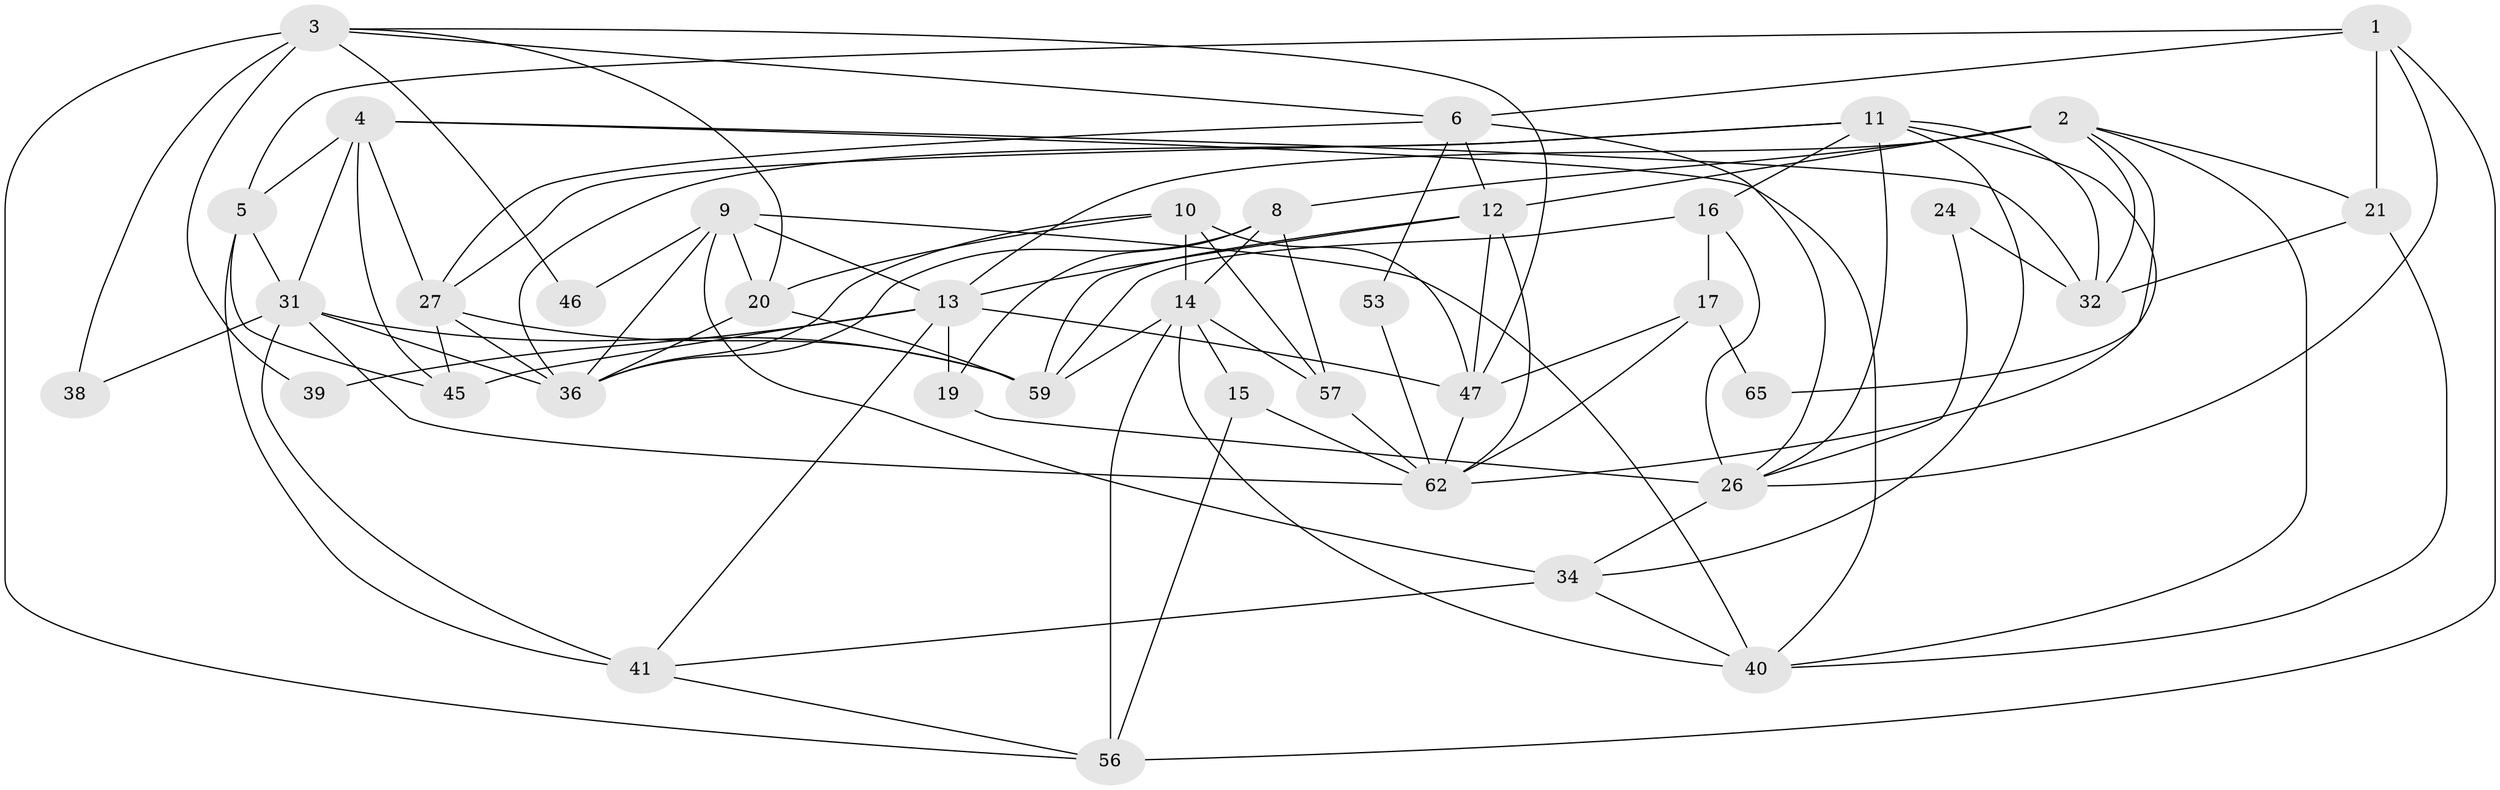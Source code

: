 // Generated by graph-tools (version 1.1) at 2025/52/02/27/25 19:52:02]
// undirected, 39 vertices, 98 edges
graph export_dot {
graph [start="1"]
  node [color=gray90,style=filled];
  1 [super="+23"];
  2 [super="+18"];
  3 [super="+7"];
  4 [super="+52"];
  5 [super="+64"];
  6 [super="+44"];
  8 [super="+28"];
  9 [super="+30"];
  10 [super="+51"];
  11 [super="+25"];
  12 [super="+37"];
  13 [super="+22"];
  14 [super="+58"];
  15;
  16 [super="+29"];
  17 [super="+35"];
  19;
  20 [super="+66"];
  21 [super="+50"];
  24;
  26 [super="+33"];
  27;
  31 [super="+43"];
  32;
  34 [super="+61"];
  36 [super="+55"];
  38 [super="+42"];
  39;
  40 [super="+49"];
  41 [super="+54"];
  45 [super="+67"];
  46;
  47 [super="+48"];
  53;
  56 [super="+60"];
  57;
  59;
  62 [super="+63"];
  65;
  1 -- 5;
  1 -- 56;
  1 -- 26;
  1 -- 6;
  1 -- 21;
  2 -- 8;
  2 -- 32;
  2 -- 65;
  2 -- 13;
  2 -- 12 [weight=2];
  2 -- 40;
  2 -- 21;
  3 -- 20;
  3 -- 38 [weight=2];
  3 -- 46;
  3 -- 39;
  3 -- 56;
  3 -- 47;
  3 -- 6;
  4 -- 5 [weight=2];
  4 -- 27;
  4 -- 40;
  4 -- 45;
  4 -- 31;
  4 -- 32;
  5 -- 45;
  5 -- 41;
  5 -- 31;
  6 -- 12;
  6 -- 53;
  6 -- 27;
  6 -- 26;
  8 -- 57;
  8 -- 19;
  8 -- 14;
  8 -- 36;
  9 -- 13 [weight=2];
  9 -- 20 [weight=2];
  9 -- 34;
  9 -- 36;
  9 -- 40;
  9 -- 46;
  10 -- 57;
  10 -- 47 [weight=2];
  10 -- 14;
  10 -- 20;
  10 -- 36;
  11 -- 27;
  11 -- 16;
  11 -- 32;
  11 -- 34;
  11 -- 36;
  11 -- 26;
  11 -- 62;
  12 -- 47;
  12 -- 13;
  12 -- 59;
  12 -- 62;
  13 -- 19;
  13 -- 39;
  13 -- 45;
  13 -- 47;
  13 -- 41;
  14 -- 57;
  14 -- 59;
  14 -- 56;
  14 -- 40;
  14 -- 15;
  15 -- 62;
  15 -- 56;
  16 -- 26 [weight=2];
  16 -- 59;
  16 -- 17;
  17 -- 62;
  17 -- 65;
  17 -- 47 [weight=2];
  19 -- 26;
  20 -- 59;
  20 -- 36;
  21 -- 40;
  21 -- 32;
  24 -- 32;
  24 -- 26;
  26 -- 34;
  27 -- 36;
  27 -- 59;
  27 -- 45;
  31 -- 36;
  31 -- 59;
  31 -- 41;
  31 -- 62;
  31 -- 38;
  34 -- 40;
  34 -- 41;
  41 -- 56;
  47 -- 62;
  53 -- 62;
  57 -- 62;
}
